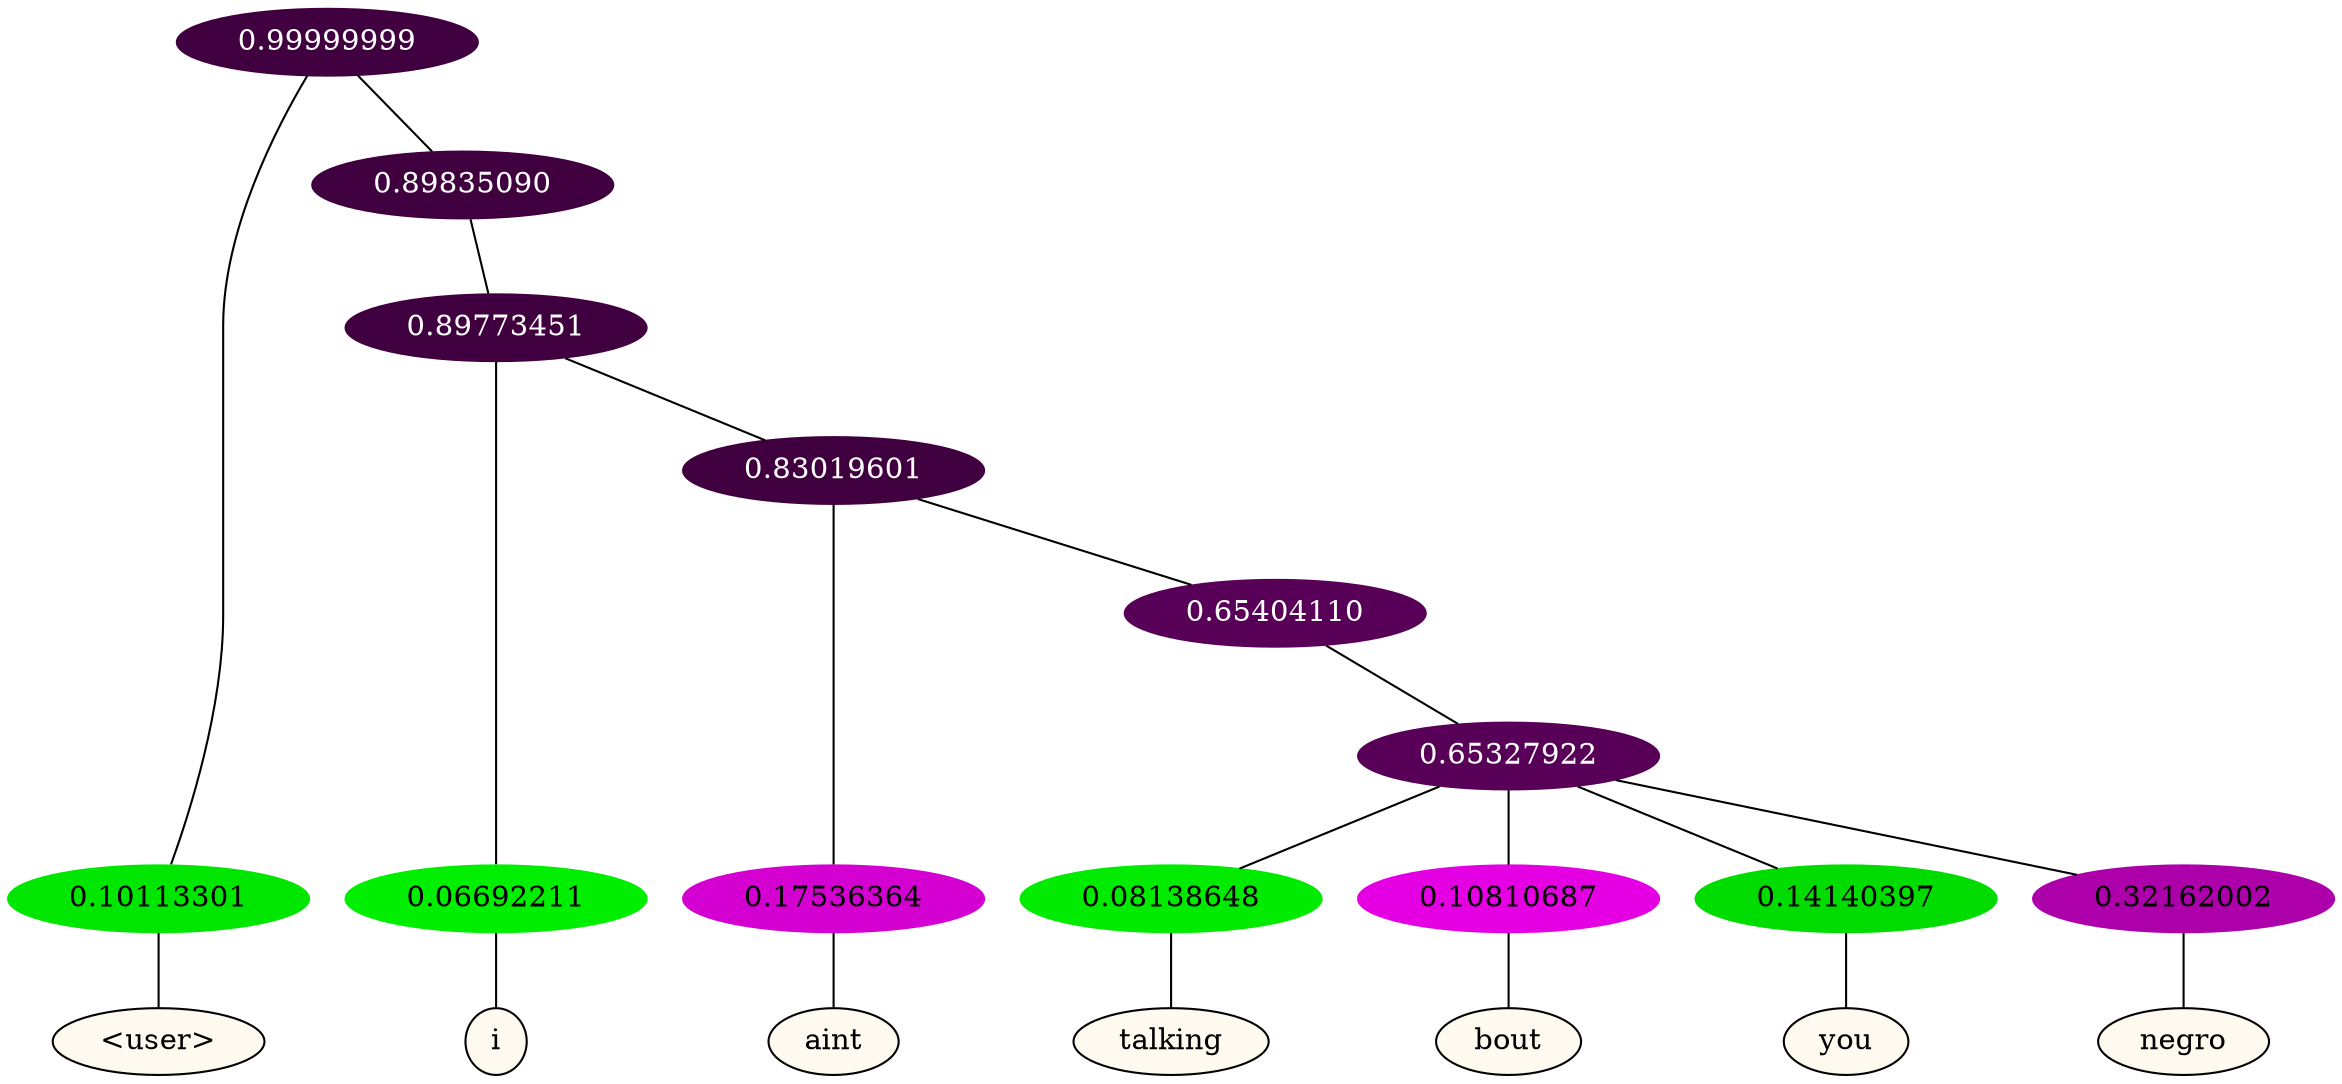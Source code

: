 graph {
	node [format=png height=0.15 nodesep=0.001 ordering=out overlap=prism overlap_scaling=0.01 ranksep=0.001 ratio=0.2 style=filled width=0.15]
	{
		rank=same
		a_w_1 [label="\<user\>" color=black fillcolor=floralwhite style="filled,solid"]
		a_w_4 [label=i color=black fillcolor=floralwhite style="filled,solid"]
		a_w_6 [label=aint color=black fillcolor=floralwhite style="filled,solid"]
		a_w_9 [label=talking color=black fillcolor=floralwhite style="filled,solid"]
		a_w_10 [label=bout color=black fillcolor=floralwhite style="filled,solid"]
		a_w_11 [label=you color=black fillcolor=floralwhite style="filled,solid"]
		a_w_12 [label=negro color=black fillcolor=floralwhite style="filled,solid"]
	}
	a_n_1 -- a_w_1
	a_n_4 -- a_w_4
	a_n_6 -- a_w_6
	a_n_9 -- a_w_9
	a_n_10 -- a_w_10
	a_n_11 -- a_w_11
	a_n_12 -- a_w_12
	{
		rank=same
		a_n_1 [label=0.10113301 color="0.334 1.000 0.899" fontcolor=black]
		a_n_4 [label=0.06692211 color="0.334 1.000 0.933" fontcolor=black]
		a_n_6 [label=0.17536364 color="0.835 1.000 0.825" fontcolor=black]
		a_n_9 [label=0.08138648 color="0.334 1.000 0.919" fontcolor=black]
		a_n_10 [label=0.10810687 color="0.835 1.000 0.892" fontcolor=black]
		a_n_11 [label=0.14140397 color="0.334 1.000 0.859" fontcolor=black]
		a_n_12 [label=0.32162002 color="0.835 1.000 0.678" fontcolor=black]
	}
	a_n_0 [label=0.99999999 color="0.835 1.000 0.250" fontcolor=grey99]
	a_n_0 -- a_n_1
	a_n_2 [label=0.89835090 color="0.835 1.000 0.250" fontcolor=grey99]
	a_n_0 -- a_n_2
	a_n_3 [label=0.89773451 color="0.835 1.000 0.250" fontcolor=grey99]
	a_n_2 -- a_n_3
	a_n_3 -- a_n_4
	a_n_5 [label=0.83019601 color="0.835 1.000 0.250" fontcolor=grey99]
	a_n_3 -- a_n_5
	a_n_5 -- a_n_6
	a_n_7 [label=0.65404110 color="0.835 1.000 0.346" fontcolor=grey99]
	a_n_5 -- a_n_7
	a_n_8 [label=0.65327922 color="0.835 1.000 0.347" fontcolor=grey99]
	a_n_7 -- a_n_8
	a_n_8 -- a_n_9
	a_n_8 -- a_n_10
	a_n_8 -- a_n_11
	a_n_8 -- a_n_12
}
